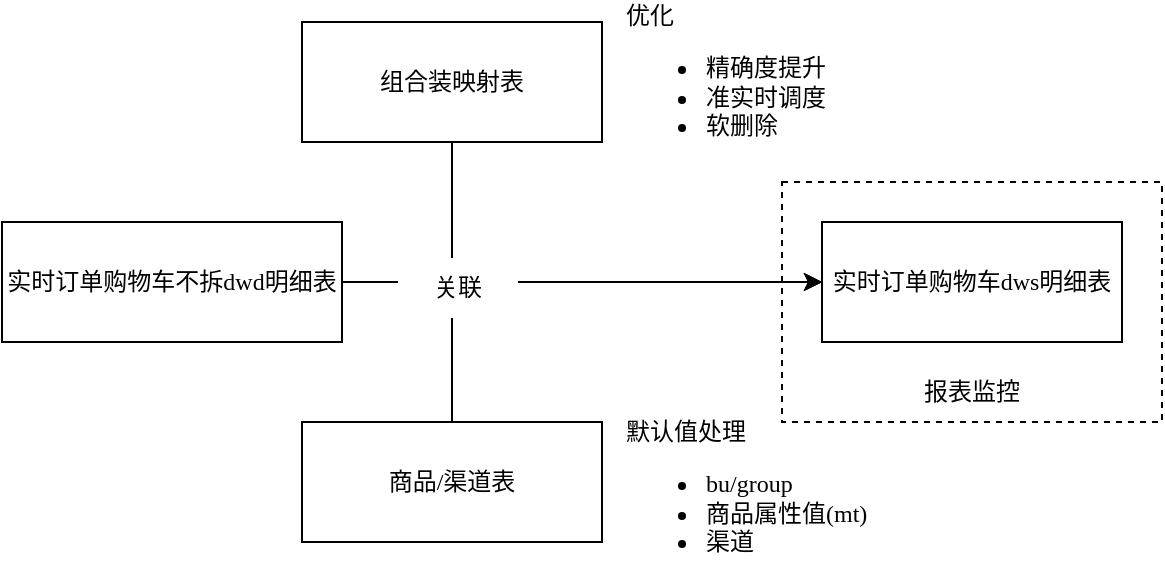 <mxfile version="22.1.12" type="github">
  <diagram name="第 1 页" id="_Ai7vvlEYbXwGka6gXX4">
    <mxGraphModel dx="1765" dy="485" grid="1" gridSize="10" guides="1" tooltips="1" connect="1" arrows="1" fold="1" page="1" pageScale="1" pageWidth="827" pageHeight="1169" math="0" shadow="0">
      <root>
        <mxCell id="0" />
        <mxCell id="1" parent="0" />
        <mxCell id="6uanAG1I6Ww46BZUfxd2-9" value="" style="rounded=0;whiteSpace=wrap;html=1;dashed=1;" vertex="1" parent="1">
          <mxGeometry x="150" y="320" width="190" height="120" as="geometry" />
        </mxCell>
        <mxCell id="6uanAG1I6Ww46BZUfxd2-7" style="edgeStyle=orthogonalEdgeStyle;rounded=0;orthogonalLoop=1;jettySize=auto;html=1;exitX=0.5;exitY=0;exitDx=0;exitDy=0;entryX=0;entryY=0.5;entryDx=0;entryDy=0;fontFamily=微软雅黑;" edge="1" parent="1" source="6uanAG1I6Ww46BZUfxd2-6" target="gj5sXCmEHE9GCF9gbkwT-7">
          <mxGeometry relative="1" as="geometry" />
        </mxCell>
        <mxCell id="gj5sXCmEHE9GCF9gbkwT-8" style="edgeStyle=orthogonalEdgeStyle;rounded=0;orthogonalLoop=1;jettySize=auto;html=1;exitX=1;exitY=0.5;exitDx=0;exitDy=0;entryX=0;entryY=0.5;entryDx=0;entryDy=0;fontFamily=微软雅黑;" parent="1" source="gj5sXCmEHE9GCF9gbkwT-1" target="gj5sXCmEHE9GCF9gbkwT-7" edge="1">
          <mxGeometry relative="1" as="geometry" />
        </mxCell>
        <mxCell id="gj5sXCmEHE9GCF9gbkwT-1" value="实时订单购物车不拆dwd明细表" style="rounded=0;whiteSpace=wrap;html=1;fontFamily=微软雅黑;" parent="1" vertex="1">
          <mxGeometry x="-240" y="340" width="170" height="60" as="geometry" />
        </mxCell>
        <mxCell id="gj5sXCmEHE9GCF9gbkwT-2" value="默认值处理&lt;br&gt;&lt;ul&gt;&lt;li&gt;bu/group&lt;/li&gt;&lt;li&gt;商品属性值(mt)&lt;/li&gt;&lt;li&gt;渠道&lt;/li&gt;&lt;/ul&gt;" style="text;html=1;strokeColor=none;fillColor=none;align=left;verticalAlign=middle;whiteSpace=wrap;rounded=0;fontFamily=微软雅黑;" parent="1" vertex="1">
          <mxGeometry x="70" y="463" width="140" height="30" as="geometry" />
        </mxCell>
        <mxCell id="gj5sXCmEHE9GCF9gbkwT-3" value="优化&lt;br&gt;&lt;ul&gt;&lt;li&gt;精确度提升&lt;/li&gt;&lt;li&gt;准实时调度&lt;/li&gt;&lt;li&gt;软删除&lt;/li&gt;&lt;/ul&gt;" style="text;html=1;strokeColor=none;fillColor=none;align=left;verticalAlign=middle;whiteSpace=wrap;rounded=0;fontFamily=微软雅黑;" parent="1" vertex="1">
          <mxGeometry x="70" y="245" width="140" height="50" as="geometry" />
        </mxCell>
        <mxCell id="gj5sXCmEHE9GCF9gbkwT-7" value="实时订单购物车dws明细表" style="rounded=0;whiteSpace=wrap;html=1;fontFamily=微软雅黑;" parent="1" vertex="1">
          <mxGeometry x="170" y="340" width="150" height="60" as="geometry" />
        </mxCell>
        <mxCell id="6uanAG1I6Ww46BZUfxd2-2" style="edgeStyle=orthogonalEdgeStyle;rounded=0;orthogonalLoop=1;jettySize=auto;html=1;exitX=0.5;exitY=1;exitDx=0;exitDy=0;entryX=0;entryY=0.5;entryDx=0;entryDy=0;fontFamily=微软雅黑;" edge="1" parent="1" source="6uanAG1I6Ww46BZUfxd2-1" target="gj5sXCmEHE9GCF9gbkwT-7">
          <mxGeometry relative="1" as="geometry" />
        </mxCell>
        <mxCell id="6uanAG1I6Ww46BZUfxd2-1" value="组合装映射表" style="rounded=0;whiteSpace=wrap;html=1;fontFamily=微软雅黑;" vertex="1" parent="1">
          <mxGeometry x="-90" y="240" width="150" height="60" as="geometry" />
        </mxCell>
        <mxCell id="6uanAG1I6Ww46BZUfxd2-3" value="关联" style="text;html=1;strokeColor=none;fillColor=default;align=center;verticalAlign=middle;whiteSpace=wrap;rounded=0;fontFamily=微软雅黑;" vertex="1" parent="1">
          <mxGeometry x="-42" y="358" width="60" height="30" as="geometry" />
        </mxCell>
        <mxCell id="6uanAG1I6Ww46BZUfxd2-6" value="商品/渠道表" style="rounded=0;whiteSpace=wrap;html=1;fontFamily=微软雅黑;" vertex="1" parent="1">
          <mxGeometry x="-90" y="440" width="150" height="60" as="geometry" />
        </mxCell>
        <mxCell id="6uanAG1I6Ww46BZUfxd2-10" value="报表监控" style="text;html=1;strokeColor=none;fillColor=none;align=center;verticalAlign=middle;whiteSpace=wrap;rounded=0;" vertex="1" parent="1">
          <mxGeometry x="215" y="410" width="60" height="30" as="geometry" />
        </mxCell>
      </root>
    </mxGraphModel>
  </diagram>
</mxfile>
